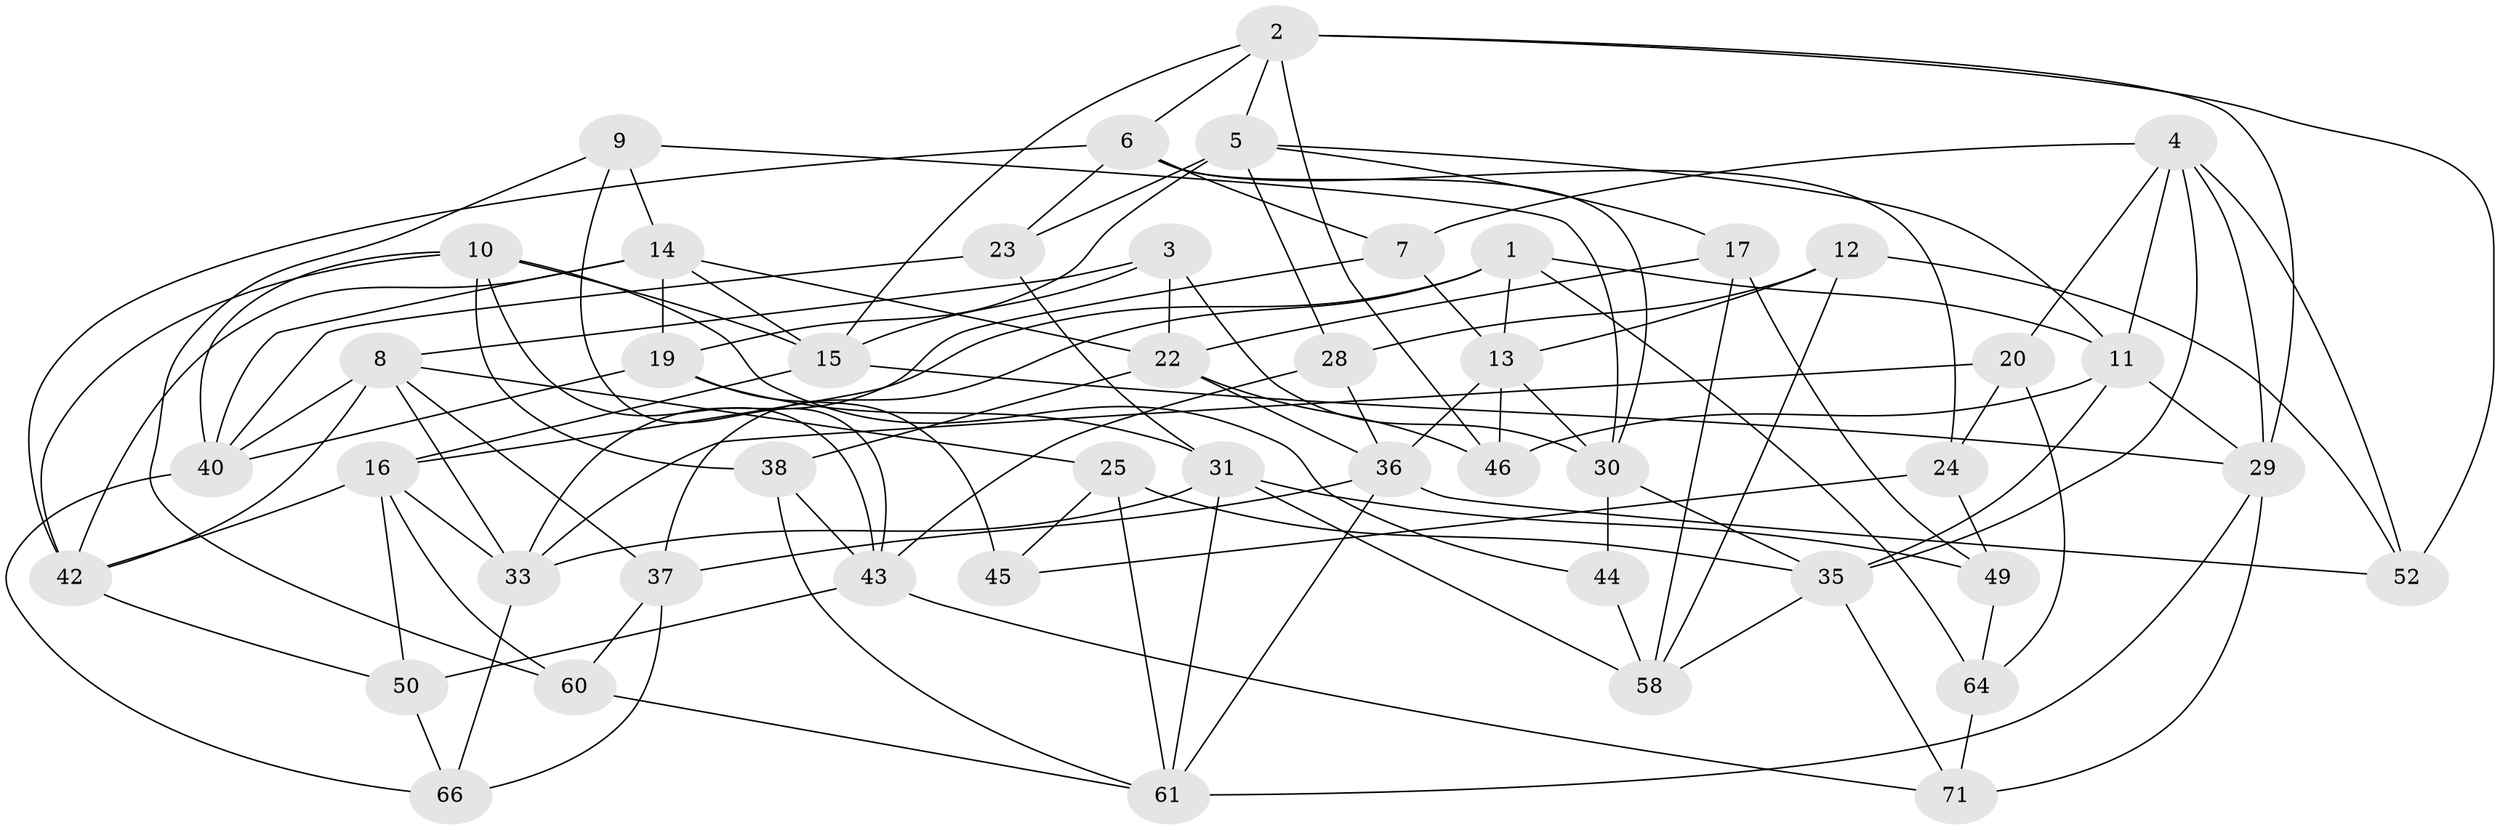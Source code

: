 // original degree distribution, {4: 1.0}
// Generated by graph-tools (version 1.1) at 2025/11/02/27/25 16:11:49]
// undirected, 47 vertices, 117 edges
graph export_dot {
graph [start="1"]
  node [color=gray90,style=filled];
  1 [super="+26"];
  2 [super="+56"];
  3;
  4 [super="+21"];
  5 [super="+51"];
  6 [super="+70"];
  7;
  8 [super="+27"];
  9;
  10 [super="+18"];
  11 [super="+72"];
  12;
  13 [super="+59"];
  14 [super="+32"];
  15 [super="+34"];
  16 [super="+39"];
  17;
  19 [super="+65"];
  20;
  22 [super="+67"];
  23;
  24;
  25;
  28;
  29 [super="+57"];
  30 [super="+48"];
  31 [super="+53"];
  33 [super="+41"];
  35 [super="+68"];
  36 [super="+55"];
  37 [super="+47"];
  38;
  40 [super="+62"];
  42 [super="+54"];
  43 [super="+69"];
  44;
  45;
  46;
  49;
  50;
  52;
  58 [super="+63"];
  60;
  61 [super="+73"];
  64;
  66;
  71;
  1 -- 13;
  1 -- 11;
  1 -- 37 [weight=2];
  1 -- 64;
  1 -- 16;
  2 -- 52;
  2 -- 46;
  2 -- 29;
  2 -- 5;
  2 -- 6;
  2 -- 15;
  3 -- 22;
  3 -- 30;
  3 -- 8;
  3 -- 15;
  4 -- 29;
  4 -- 11;
  4 -- 20;
  4 -- 52;
  4 -- 7;
  4 -- 35;
  5 -- 28;
  5 -- 17;
  5 -- 11;
  5 -- 19;
  5 -- 23;
  6 -- 24;
  6 -- 7;
  6 -- 30;
  6 -- 23;
  6 -- 42;
  7 -- 13;
  7 -- 33;
  8 -- 37;
  8 -- 40;
  8 -- 33;
  8 -- 25;
  8 -- 42;
  9 -- 14;
  9 -- 30;
  9 -- 60;
  9 -- 43;
  10 -- 38;
  10 -- 44;
  10 -- 43;
  10 -- 42;
  10 -- 15;
  10 -- 40;
  11 -- 35;
  11 -- 46;
  11 -- 29;
  12 -- 58;
  12 -- 13;
  12 -- 28;
  12 -- 52;
  13 -- 36;
  13 -- 46;
  13 -- 30;
  14 -- 15;
  14 -- 19;
  14 -- 40;
  14 -- 42;
  14 -- 22;
  15 -- 29;
  15 -- 16;
  16 -- 50;
  16 -- 42;
  16 -- 33;
  16 -- 60;
  17 -- 22;
  17 -- 49;
  17 -- 58;
  19 -- 45 [weight=2];
  19 -- 31;
  19 -- 40;
  20 -- 33;
  20 -- 24;
  20 -- 64;
  22 -- 36;
  22 -- 38;
  22 -- 46;
  23 -- 40;
  23 -- 31;
  24 -- 45;
  24 -- 49;
  25 -- 45;
  25 -- 35;
  25 -- 61;
  28 -- 36;
  28 -- 43;
  29 -- 71;
  29 -- 61;
  30 -- 44;
  30 -- 35;
  31 -- 49;
  31 -- 33;
  31 -- 61;
  31 -- 58;
  33 -- 66;
  35 -- 71;
  35 -- 58;
  36 -- 61;
  36 -- 37;
  36 -- 52;
  37 -- 66;
  37 -- 60;
  38 -- 43;
  38 -- 61;
  40 -- 66;
  42 -- 50;
  43 -- 71;
  43 -- 50;
  44 -- 58 [weight=2];
  49 -- 64;
  50 -- 66;
  60 -- 61;
  64 -- 71;
}
